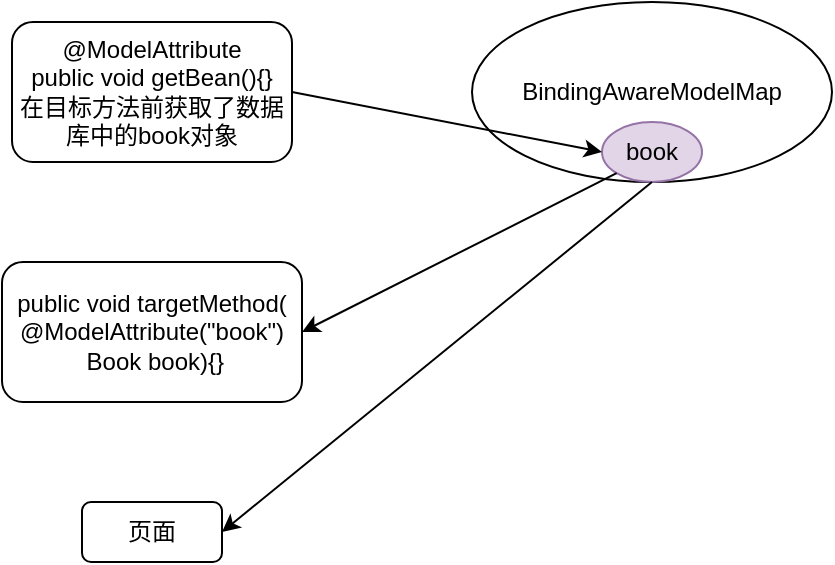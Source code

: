 <mxfile version="12.6.5" type="device"><diagram id="EF37ZuIKUK5JDEfyF3AI" name="第 1 页"><mxGraphModel dx="750" dy="668" grid="1" gridSize="10" guides="1" tooltips="1" connect="1" arrows="1" fold="1" page="1" pageScale="1" pageWidth="583" pageHeight="413" math="0" shadow="0"><root><mxCell id="0"/><mxCell id="1" parent="0"/><mxCell id="9PModtkMsnu4BLFZ8dOl-1" value="@ModelAttribute&lt;br&gt;public void getBean(){}&lt;br&gt;在目标方法前获取了数据库中的book对象" style="rounded=1;whiteSpace=wrap;html=1;" vertex="1" parent="1"><mxGeometry x="80" y="90" width="140" height="70" as="geometry"/></mxCell><mxCell id="9PModtkMsnu4BLFZ8dOl-2" value="BindingAwareModelMap" style="ellipse;whiteSpace=wrap;html=1;" vertex="1" parent="1"><mxGeometry x="310" y="80" width="180" height="90" as="geometry"/></mxCell><mxCell id="9PModtkMsnu4BLFZ8dOl-3" value="book" style="ellipse;whiteSpace=wrap;html=1;fillColor=#e1d5e7;strokeColor=#9673a6;" vertex="1" parent="1"><mxGeometry x="375" y="140" width="50" height="30" as="geometry"/></mxCell><mxCell id="9PModtkMsnu4BLFZ8dOl-4" value="public void targetMethod(&lt;br&gt;@ModelAttribute(&quot;book&quot;)&lt;br&gt;&amp;nbsp;Book book){}" style="rounded=1;whiteSpace=wrap;html=1;" vertex="1" parent="1"><mxGeometry x="75" y="210" width="150" height="70" as="geometry"/></mxCell><mxCell id="9PModtkMsnu4BLFZ8dOl-5" value="页面" style="rounded=1;whiteSpace=wrap;html=1;" vertex="1" parent="1"><mxGeometry x="115" y="330" width="70" height="30" as="geometry"/></mxCell><mxCell id="9PModtkMsnu4BLFZ8dOl-6" value="" style="endArrow=classic;html=1;exitX=1;exitY=0.5;exitDx=0;exitDy=0;entryX=0;entryY=0.5;entryDx=0;entryDy=0;" edge="1" parent="1" source="9PModtkMsnu4BLFZ8dOl-1" target="9PModtkMsnu4BLFZ8dOl-3"><mxGeometry width="50" height="50" relative="1" as="geometry"><mxPoint x="240" y="120" as="sourcePoint"/><mxPoint x="290" y="70" as="targetPoint"/></mxGeometry></mxCell><mxCell id="9PModtkMsnu4BLFZ8dOl-7" value="" style="endArrow=classic;html=1;entryX=1;entryY=0.5;entryDx=0;entryDy=0;exitX=0;exitY=1;exitDx=0;exitDy=0;" edge="1" parent="1" source="9PModtkMsnu4BLFZ8dOl-3" target="9PModtkMsnu4BLFZ8dOl-4"><mxGeometry width="50" height="50" relative="1" as="geometry"><mxPoint x="360" y="280" as="sourcePoint"/><mxPoint x="410" y="230" as="targetPoint"/></mxGeometry></mxCell><mxCell id="9PModtkMsnu4BLFZ8dOl-8" value="" style="endArrow=classic;html=1;exitX=0.5;exitY=1;exitDx=0;exitDy=0;entryX=1;entryY=0.5;entryDx=0;entryDy=0;" edge="1" parent="1" source="9PModtkMsnu4BLFZ8dOl-3" target="9PModtkMsnu4BLFZ8dOl-5"><mxGeometry width="50" height="50" relative="1" as="geometry"><mxPoint x="290" y="310" as="sourcePoint"/><mxPoint x="340" y="260" as="targetPoint"/></mxGeometry></mxCell></root></mxGraphModel></diagram></mxfile>